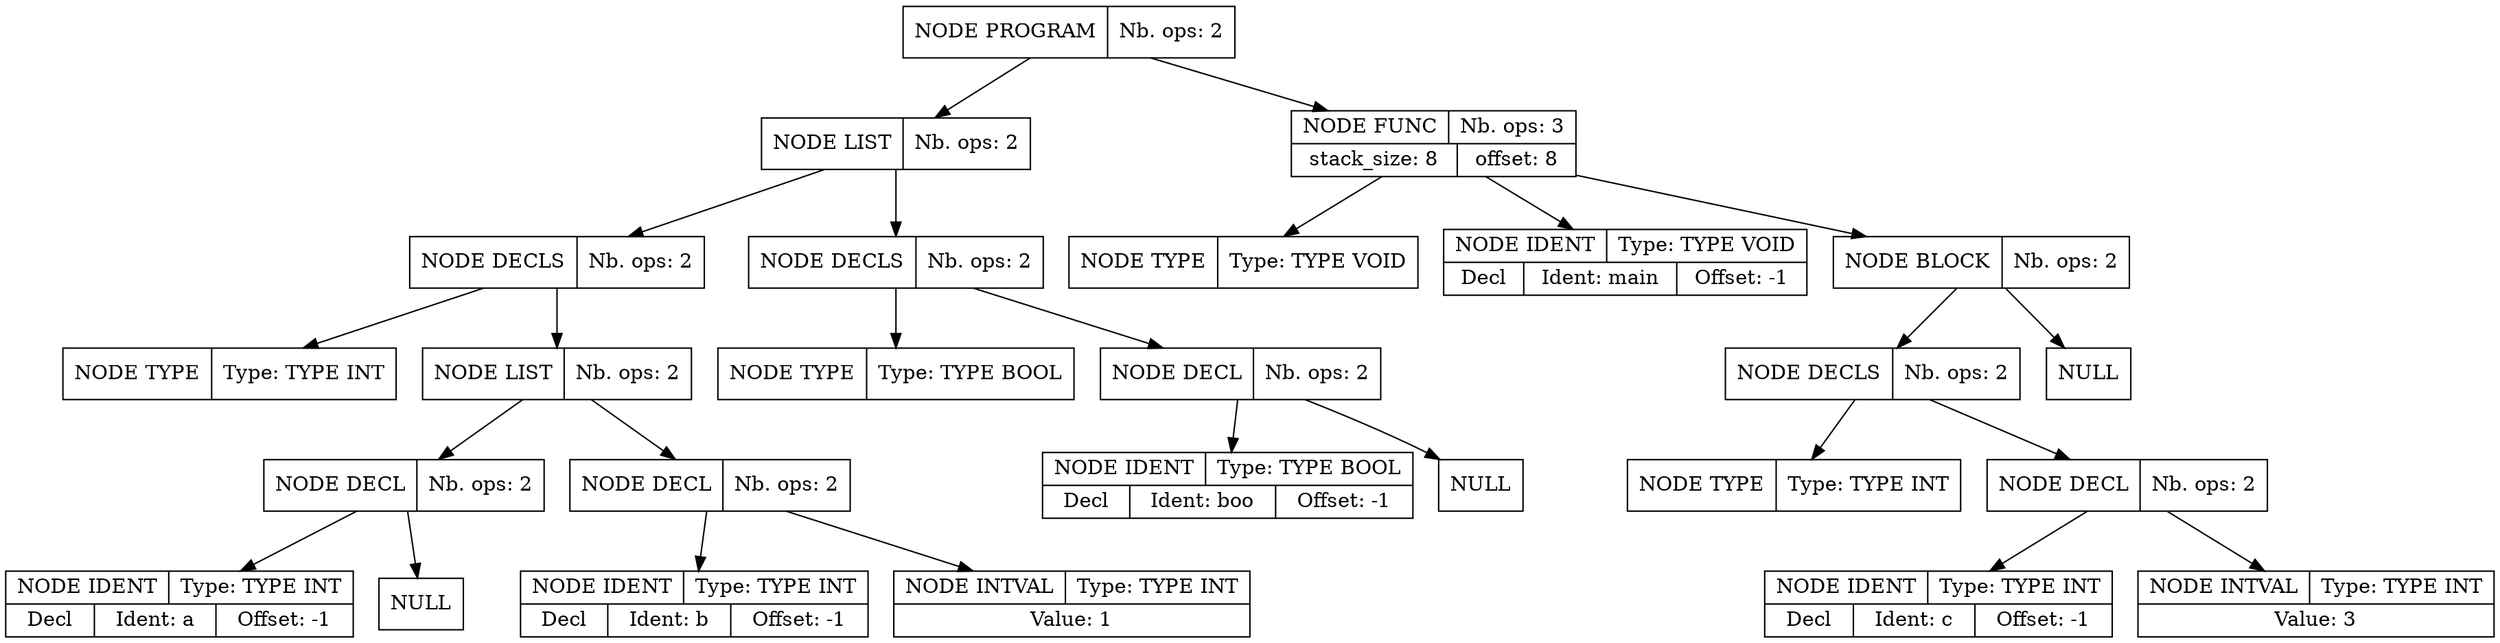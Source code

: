 digraph global_vars {
    N1 [shape=record, label="{{NODE PROGRAM|Nb. ops: 2}}"];
    N2 [shape=record, label="{{NODE LIST|Nb. ops: 2}}"];
    N3 [shape=record, label="{{NODE DECLS|Nb. ops: 2}}"];
    N4 [shape=record, label="{{NODE TYPE|Type: TYPE INT}}"];
    edge[tailclip=true];
    N3 -> N4
    N5 [shape=record, label="{{NODE LIST|Nb. ops: 2}}"];
    N6 [shape=record, label="{{NODE DECL|Nb. ops: 2}}"];
    N7 [shape=record, label="{{NODE IDENT|Type: TYPE INT}|{<decl>Decl      |Ident: a|Offset: -1}}"];
    edge[tailclip=true];
    N6 -> N7
    N8 [shape=record, label="{{NULL}}"];
    edge[tailclip=true];
    N6 -> N8
    edge[tailclip=true];
    N5 -> N6
    N9 [shape=record, label="{{NODE DECL|Nb. ops: 2}}"];
    N10 [shape=record, label="{{NODE IDENT|Type: TYPE INT}|{<decl>Decl      |Ident: b|Offset: -1}}"];
    edge[tailclip=true];
    N9 -> N10
    N11 [shape=record, label="{{NODE INTVAL|Type: TYPE INT}|{Value: 1}}"];
    edge[tailclip=true];
    N9 -> N11
    edge[tailclip=true];
    N5 -> N9
    edge[tailclip=true];
    N3 -> N5
    edge[tailclip=true];
    N2 -> N3
    N12 [shape=record, label="{{NODE DECLS|Nb. ops: 2}}"];
    N13 [shape=record, label="{{NODE TYPE|Type: TYPE BOOL}}"];
    edge[tailclip=true];
    N12 -> N13
    N14 [shape=record, label="{{NODE DECL|Nb. ops: 2}}"];
    N15 [shape=record, label="{{NODE IDENT|Type: TYPE BOOL}|{<decl>Decl      |Ident: boo|Offset: -1}}"];
    edge[tailclip=true];
    N14 -> N15
    N16 [shape=record, label="{{NULL}}"];
    edge[tailclip=true];
    N14 -> N16
    edge[tailclip=true];
    N12 -> N14
    edge[tailclip=true];
    N2 -> N12
    edge[tailclip=true];
    N1 -> N2
    N17 [shape=record, label="{{NODE FUNC|Nb. ops: 3}|{stack_size: 8|offset: 8}}"];
    N18 [shape=record, label="{{NODE TYPE|Type: TYPE VOID}}"];
    edge[tailclip=true];
    N17 -> N18
    N19 [shape=record, label="{{NODE IDENT|Type: TYPE VOID}|{<decl>Decl      |Ident: main|Offset: -1}}"];
    edge[tailclip=true];
    N17 -> N19
    N20 [shape=record, label="{{NODE BLOCK|Nb. ops: 2}}"];
    N21 [shape=record, label="{{NODE DECLS|Nb. ops: 2}}"];
    N22 [shape=record, label="{{NODE TYPE|Type: TYPE INT}}"];
    edge[tailclip=true];
    N21 -> N22
    N23 [shape=record, label="{{NODE DECL|Nb. ops: 2}}"];
    N24 [shape=record, label="{{NODE IDENT|Type: TYPE INT}|{<decl>Decl      |Ident: c|Offset: -1}}"];
    edge[tailclip=true];
    N23 -> N24
    N25 [shape=record, label="{{NODE INTVAL|Type: TYPE INT}|{Value: 3}}"];
    edge[tailclip=true];
    N23 -> N25
    edge[tailclip=true];
    N21 -> N23
    edge[tailclip=true];
    N20 -> N21
    N26 [shape=record, label="{{NULL}}"];
    edge[tailclip=true];
    N20 -> N26
    edge[tailclip=true];
    N17 -> N20
    edge[tailclip=true];
    N1 -> N17
}